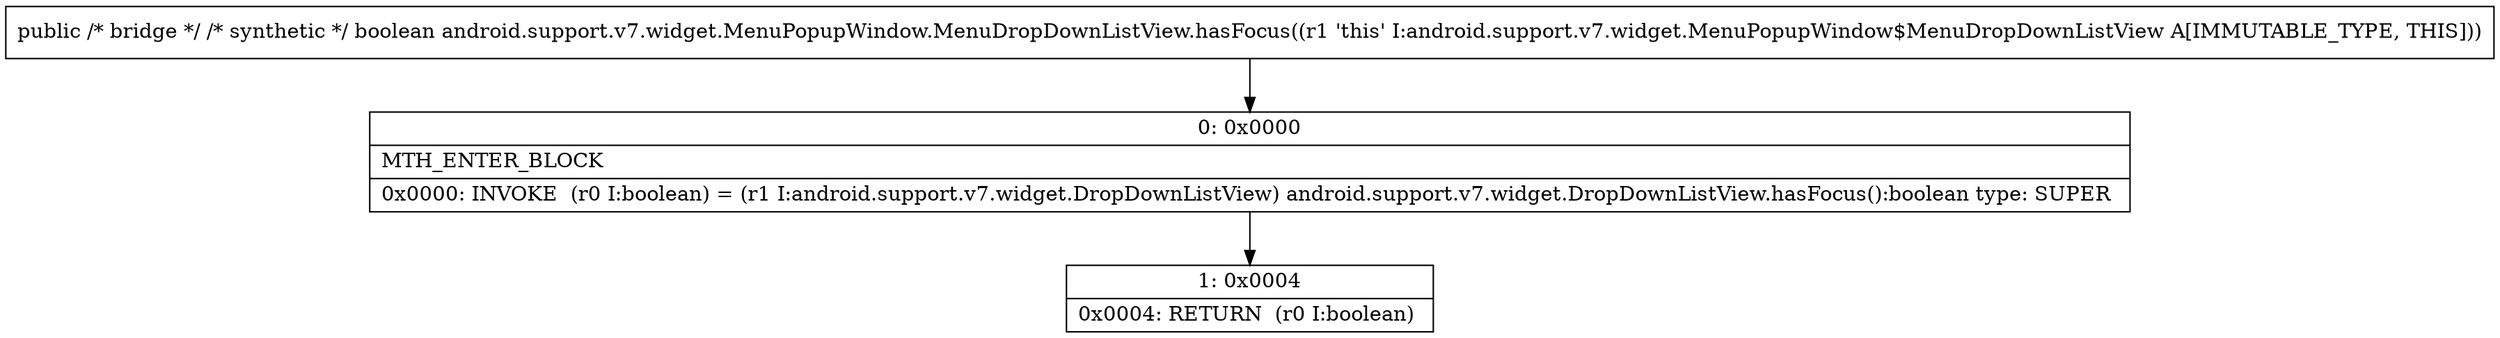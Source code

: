 digraph "CFG forandroid.support.v7.widget.MenuPopupWindow.MenuDropDownListView.hasFocus()Z" {
Node_0 [shape=record,label="{0\:\ 0x0000|MTH_ENTER_BLOCK\l|0x0000: INVOKE  (r0 I:boolean) = (r1 I:android.support.v7.widget.DropDownListView) android.support.v7.widget.DropDownListView.hasFocus():boolean type: SUPER \l}"];
Node_1 [shape=record,label="{1\:\ 0x0004|0x0004: RETURN  (r0 I:boolean) \l}"];
MethodNode[shape=record,label="{public \/* bridge *\/ \/* synthetic *\/ boolean android.support.v7.widget.MenuPopupWindow.MenuDropDownListView.hasFocus((r1 'this' I:android.support.v7.widget.MenuPopupWindow$MenuDropDownListView A[IMMUTABLE_TYPE, THIS])) }"];
MethodNode -> Node_0;
Node_0 -> Node_1;
}

